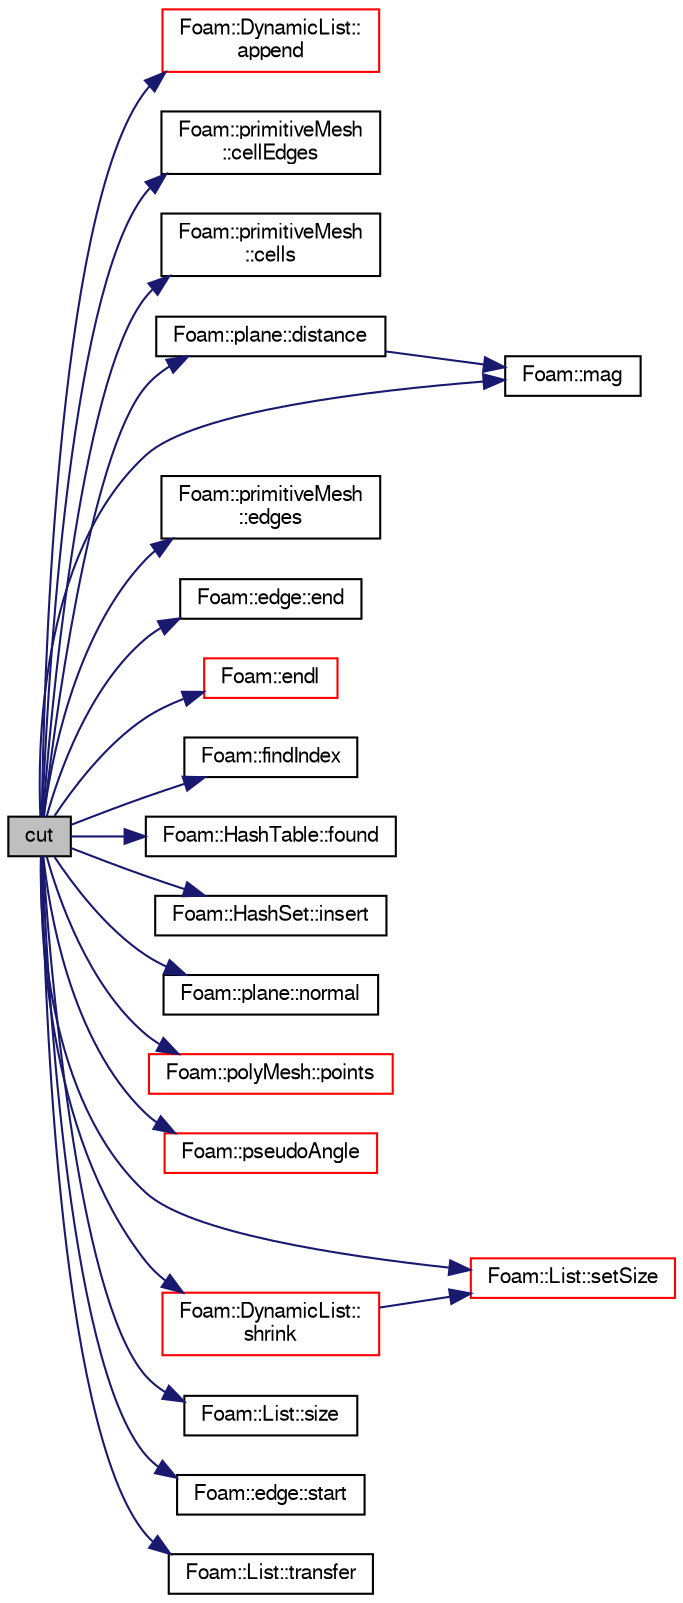 digraph "cut"
{
  bgcolor="transparent";
  edge [fontname="FreeSans",fontsize="10",labelfontname="FreeSans",labelfontsize="10"];
  node [fontname="FreeSans",fontsize="10",shape=record];
  rankdir="LR";
  Node1 [label="cut",height=0.2,width=0.4,color="black", fillcolor="grey75", style="filled" fontcolor="black"];
  Node1 -> Node2 [color="midnightblue",fontsize="10",style="solid",fontname="FreeSans"];
  Node2 [label="Foam::DynamicList::\lappend",height=0.2,width=0.4,color="red",URL="$a00582.html#a7b67b42af715604376ad63a681dee6d8",tooltip="Append an element at the end of the list. "];
  Node1 -> Node3 [color="midnightblue",fontsize="10",style="solid",fontname="FreeSans"];
  Node3 [label="Foam::primitiveMesh\l::cellEdges",height=0.2,width=0.4,color="black",URL="$a01911.html#a44aec413c3092a849532c9993dbfd201"];
  Node1 -> Node4 [color="midnightblue",fontsize="10",style="solid",fontname="FreeSans"];
  Node4 [label="Foam::primitiveMesh\l::cells",height=0.2,width=0.4,color="black",URL="$a01911.html#a5838384c0cea399b56339f30bc8558ab"];
  Node1 -> Node5 [color="midnightblue",fontsize="10",style="solid",fontname="FreeSans"];
  Node5 [label="Foam::plane::distance",height=0.2,width=0.4,color="black",URL="$a01802.html#a623f331f1e24fb59768ace0c38249254",tooltip="Return distance from the given point to the plane. "];
  Node5 -> Node6 [color="midnightblue",fontsize="10",style="solid",fontname="FreeSans"];
  Node6 [label="Foam::mag",height=0.2,width=0.4,color="black",URL="$a10237.html#a929da2a3fdcf3dacbbe0487d3a330dae"];
  Node1 -> Node7 [color="midnightblue",fontsize="10",style="solid",fontname="FreeSans"];
  Node7 [label="Foam::primitiveMesh\l::edges",height=0.2,width=0.4,color="black",URL="$a01911.html#aae82d34fe433288eb6b1f9dea53675c8",tooltip="Return mesh edges. Uses calcEdges. "];
  Node1 -> Node8 [color="midnightblue",fontsize="10",style="solid",fontname="FreeSans"];
  Node8 [label="Foam::edge::end",height=0.2,width=0.4,color="black",URL="$a00590.html#a8ed0e876210c2c116b5694307a830518",tooltip="Return end vertex label. "];
  Node1 -> Node9 [color="midnightblue",fontsize="10",style="solid",fontname="FreeSans"];
  Node9 [label="Foam::endl",height=0.2,width=0.4,color="red",URL="$a10237.html#a2db8fe02a0d3909e9351bb4275b23ce4",tooltip="Add newline and flush stream. "];
  Node1 -> Node10 [color="midnightblue",fontsize="10",style="solid",fontname="FreeSans"];
  Node10 [label="Foam::findIndex",height=0.2,width=0.4,color="black",URL="$a10237.html#ac16695f83f370df159eed19f92d095fb",tooltip="Find first occurence of given element and return index,. "];
  Node1 -> Node11 [color="midnightblue",fontsize="10",style="solid",fontname="FreeSans"];
  Node11 [label="Foam::HashTable::found",height=0.2,width=0.4,color="black",URL="$a00959.html#a3df8044b3c7afb4eb62517f64e85eab6",tooltip="Return true if hashedEntry is found in table. "];
  Node1 -> Node12 [color="midnightblue",fontsize="10",style="solid",fontname="FreeSans"];
  Node12 [label="Foam::HashSet::insert",height=0.2,width=0.4,color="black",URL="$a00957.html#a49f0753d9652681fc3a81f59951a0ad7",tooltip="Insert a new entry. "];
  Node1 -> Node6 [color="midnightblue",fontsize="10",style="solid",fontname="FreeSans"];
  Node1 -> Node13 [color="midnightblue",fontsize="10",style="solid",fontname="FreeSans"];
  Node13 [label="Foam::plane::normal",height=0.2,width=0.4,color="black",URL="$a01802.html#a31d08bbb63199f5077b5763f1144d365",tooltip="Return plane normal. "];
  Node1 -> Node14 [color="midnightblue",fontsize="10",style="solid",fontname="FreeSans"];
  Node14 [label="Foam::polyMesh::points",height=0.2,width=0.4,color="red",URL="$a01861.html#a084ae534298576408f063a6b3b820959",tooltip="Return raw points. "];
  Node1 -> Node15 [color="midnightblue",fontsize="10",style="solid",fontname="FreeSans"];
  Node15 [label="Foam::pseudoAngle",height=0.2,width=0.4,color="red",URL="$a10237.html#aa9ca3552ea22ee09d1a028d177954ed0",tooltip="Estimate angle of vec in coordinate system (e0, e1, e0^e1). "];
  Node1 -> Node16 [color="midnightblue",fontsize="10",style="solid",fontname="FreeSans"];
  Node16 [label="Foam::List::setSize",height=0.2,width=0.4,color="red",URL="$a01325.html#aedb985ffeaf1bdbfeccc2a8730405703",tooltip="Reset size of List. "];
  Node1 -> Node17 [color="midnightblue",fontsize="10",style="solid",fontname="FreeSans"];
  Node17 [label="Foam::DynamicList::\lshrink",height=0.2,width=0.4,color="red",URL="$a00582.html#a88964e734acd91f096c914d0cc5a6e75",tooltip="Shrink the allocated space to the number of elements used. "];
  Node17 -> Node16 [color="midnightblue",fontsize="10",style="solid",fontname="FreeSans"];
  Node1 -> Node18 [color="midnightblue",fontsize="10",style="solid",fontname="FreeSans"];
  Node18 [label="Foam::List::size",height=0.2,width=0.4,color="black",URL="$a01325.html#a8a5f6fa29bd4b500caf186f60245b384",tooltip="Override size to be inconsistent with allocated storage. "];
  Node1 -> Node19 [color="midnightblue",fontsize="10",style="solid",fontname="FreeSans"];
  Node19 [label="Foam::edge::start",height=0.2,width=0.4,color="black",URL="$a00590.html#a96b607a9a9baa575783b4af443ef613f",tooltip="Return start vertex label. "];
  Node1 -> Node20 [color="midnightblue",fontsize="10",style="solid",fontname="FreeSans"];
  Node20 [label="Foam::List::transfer",height=0.2,width=0.4,color="black",URL="$a01325.html#a25ad1d2084d16b234b0cf91c07e832c0",tooltip="Transfer the contents of the argument List into this list. "];
}
